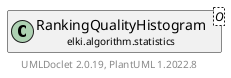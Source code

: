 @startuml
    remove .*\.(Instance|Par|Parameterizer|Factory)$
    set namespaceSeparator none
    hide empty fields
    hide empty methods

    class "<size:14>RankingQualityHistogram.Par\n<size:10>elki.algorithm.statistics" as elki.algorithm.statistics.RankingQualityHistogram.Par<O> {
        {static} +HISTOGRAM_BINS_ID: OptionID
        #distance: Distance<? super O>
        #numbins: int
        +configure(Parameterization): void
        +make(): RankingQualityHistogram<O>
    }

    interface "<size:14>Parameterizer\n<size:10>elki.utilities.optionhandling" as elki.utilities.optionhandling.Parameterizer [[../../utilities/optionhandling/Parameterizer.html]] {
        {abstract} +make(): Object
    }
    class "<size:14>RankingQualityHistogram\n<size:10>elki.algorithm.statistics" as elki.algorithm.statistics.RankingQualityHistogram<O> [[RankingQualityHistogram.html]]

    elki.utilities.optionhandling.Parameterizer <|.. elki.algorithm.statistics.RankingQualityHistogram.Par
    elki.algorithm.statistics.RankingQualityHistogram +-- elki.algorithm.statistics.RankingQualityHistogram.Par

    center footer UMLDoclet 2.0.19, PlantUML 1.2022.8
@enduml
